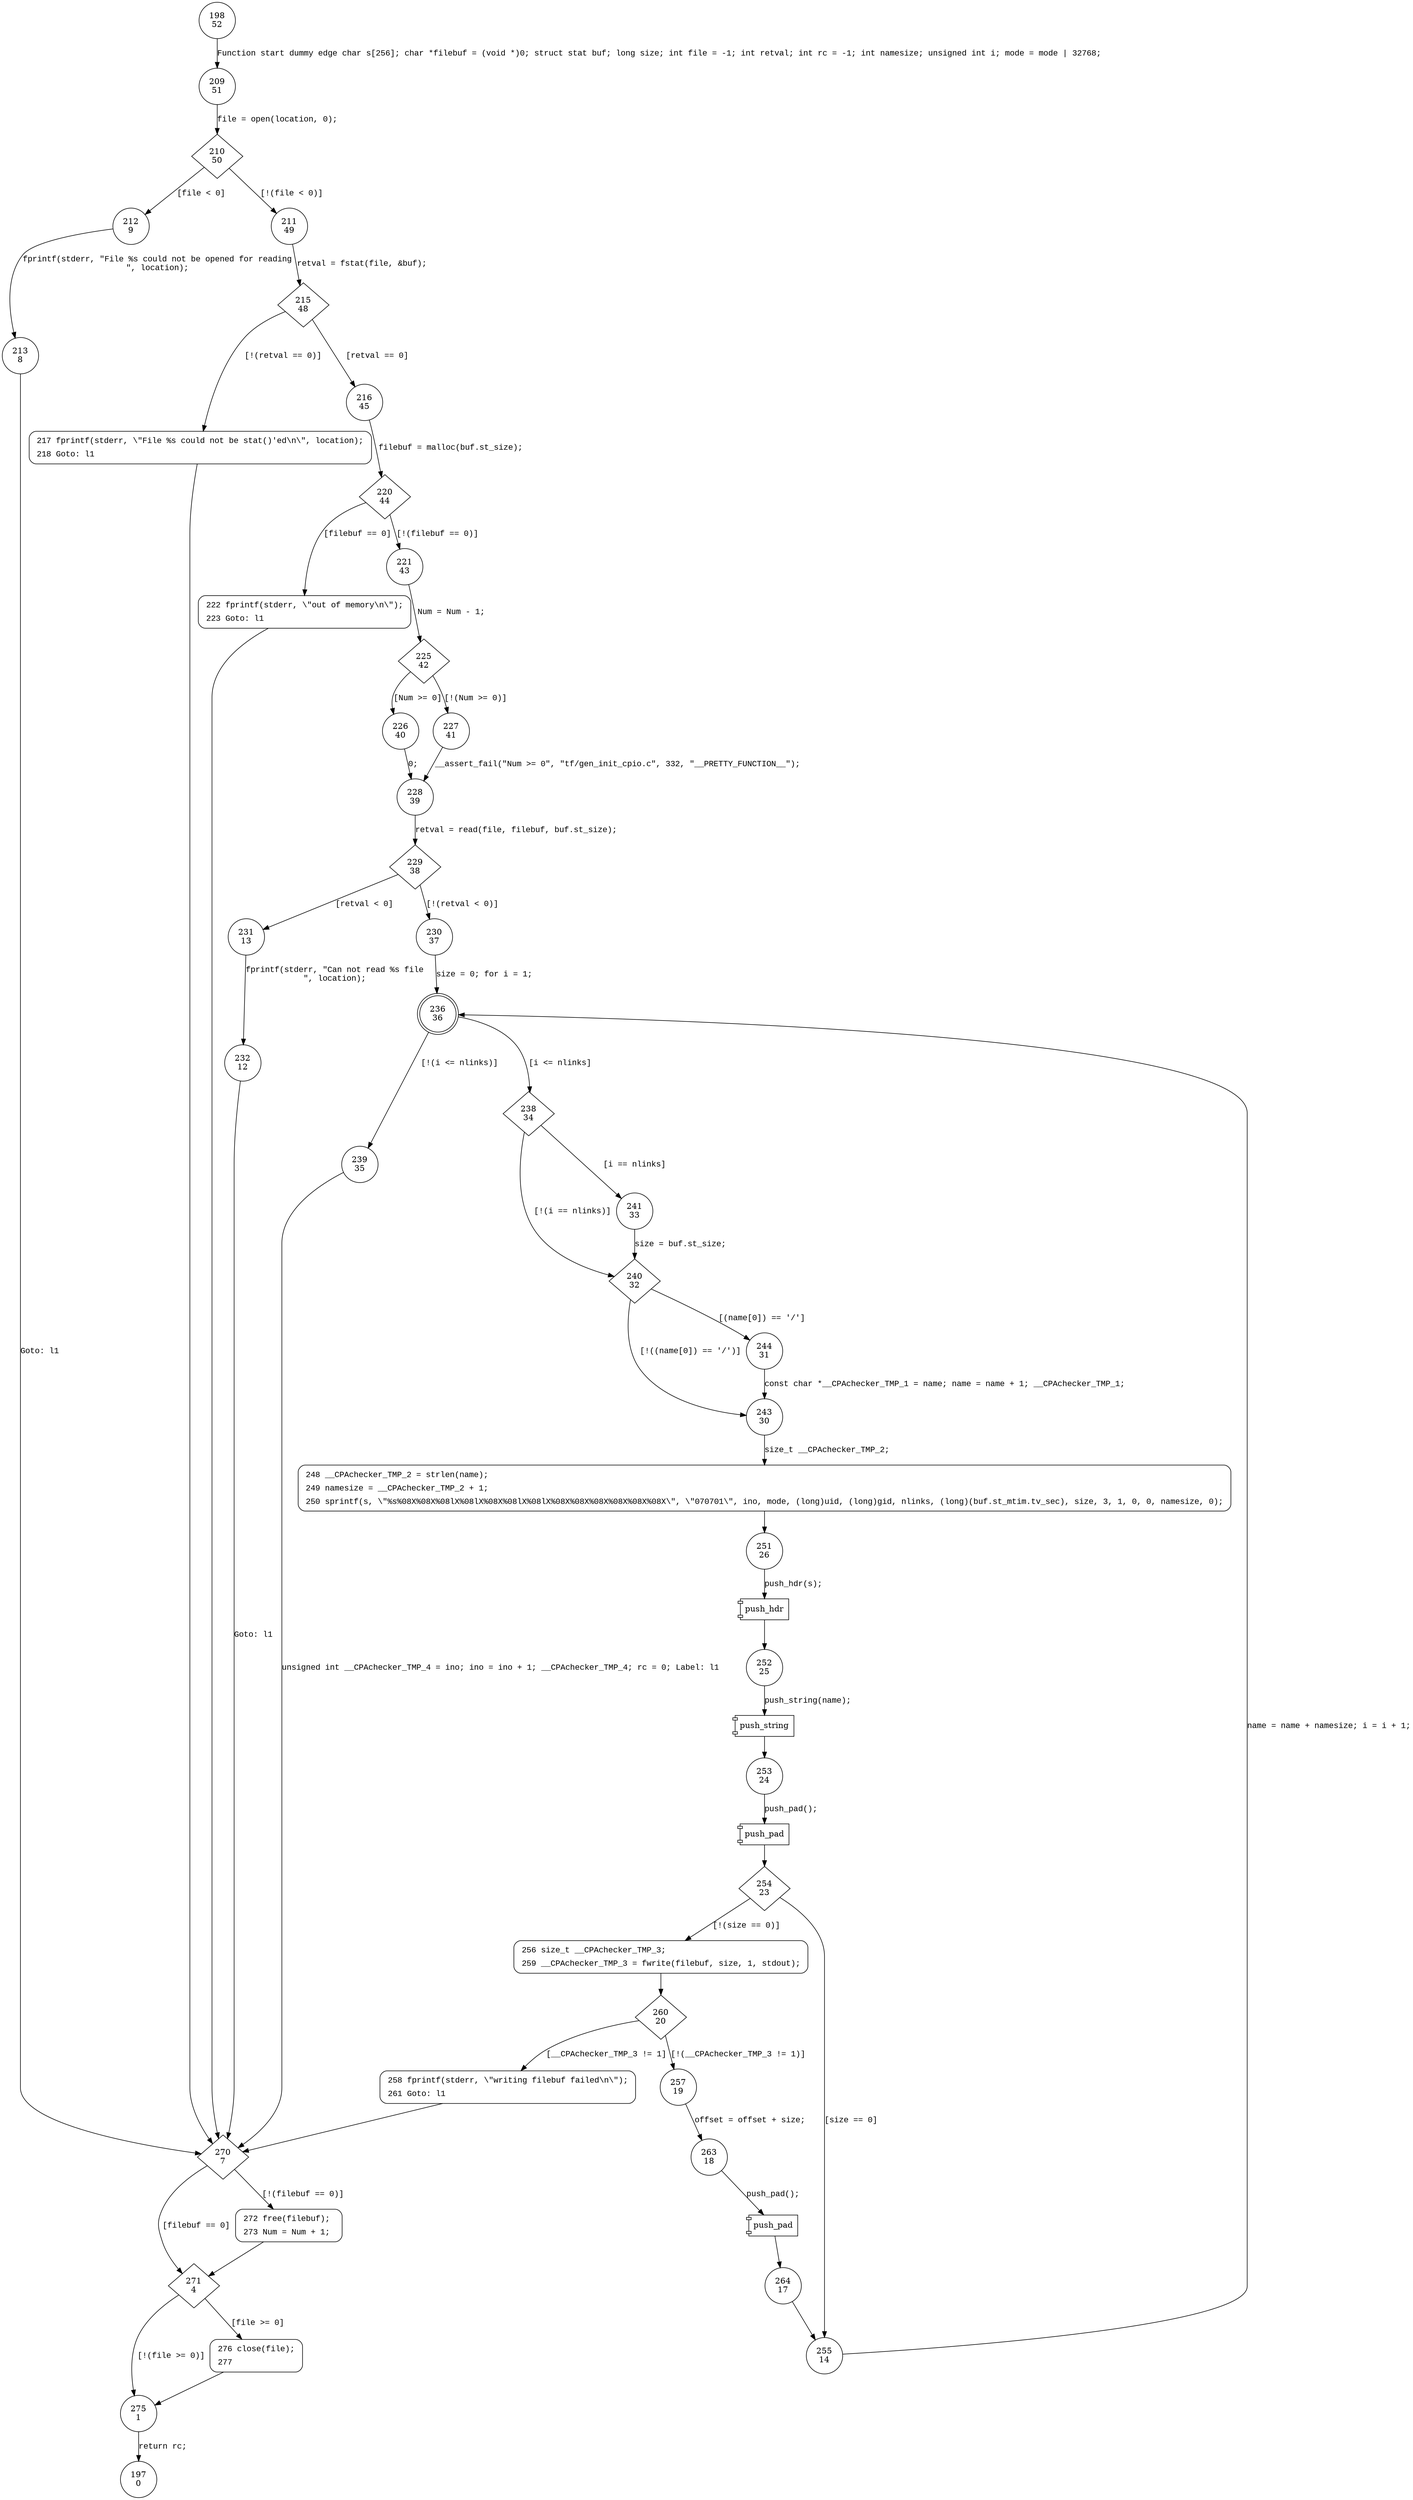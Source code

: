 digraph cpio_mkfile {
198 [shape="circle" label="198\n52"]
209 [shape="circle" label="209\n51"]
210 [shape="diamond" label="210\n50"]
212 [shape="circle" label="212\n9"]
211 [shape="circle" label="211\n49"]
215 [shape="diamond" label="215\n48"]
216 [shape="circle" label="216\n45"]
217 [shape="circle" label="217\n47"]
270 [shape="diamond" label="270\n7"]
271 [shape="diamond" label="271\n4"]
272 [shape="circle" label="272\n6"]
276 [shape="circle" label="276\n3"]
275 [shape="circle" label="275\n1"]
197 [shape="circle" label="197\n0"]
220 [shape="diamond" label="220\n44"]
222 [shape="circle" label="222\n11"]
221 [shape="circle" label="221\n43"]
225 [shape="diamond" label="225\n42"]
226 [shape="circle" label="226\n40"]
227 [shape="circle" label="227\n41"]
228 [shape="circle" label="228\n39"]
229 [shape="diamond" label="229\n38"]
231 [shape="circle" label="231\n13"]
230 [shape="circle" label="230\n37"]
236 [shape="doublecircle" label="236\n36"]
238 [shape="diamond" label="238\n34"]
239 [shape="circle" label="239\n35"]
241 [shape="circle" label="241\n33"]
240 [shape="diamond" label="240\n32"]
244 [shape="circle" label="244\n31"]
243 [shape="circle" label="243\n30"]
248 [shape="circle" label="248\n29"]
251 [shape="circle" label="251\n26"]
252 [shape="circle" label="252\n25"]
253 [shape="circle" label="253\n24"]
254 [shape="diamond" label="254\n23"]
255 [shape="circle" label="255\n14"]
256 [shape="circle" label="256\n22"]
260 [shape="diamond" label="260\n20"]
258 [shape="circle" label="258\n16"]
257 [shape="circle" label="257\n19"]
263 [shape="circle" label="263\n18"]
264 [shape="circle" label="264\n17"]
232 [shape="circle" label="232\n12"]
213 [shape="circle" label="213\n8"]
217 [style="filled,bold" penwidth="1" fillcolor="white" fontname="Courier New" shape="Mrecord" label=<<table border="0" cellborder="0" cellpadding="3" bgcolor="white"><tr><td align="right">217</td><td align="left">fprintf(stderr, \"File %s could not be stat()'ed\n\", location);</td></tr><tr><td align="right">218</td><td align="left">Goto: l1</td></tr></table>>]
217 -> 270[label=""]
272 [style="filled,bold" penwidth="1" fillcolor="white" fontname="Courier New" shape="Mrecord" label=<<table border="0" cellborder="0" cellpadding="3" bgcolor="white"><tr><td align="right">272</td><td align="left">free(filebuf);</td></tr><tr><td align="right">273</td><td align="left">Num = Num + 1; </td></tr></table>>]
272 -> 271[label=""]
276 [style="filled,bold" penwidth="1" fillcolor="white" fontname="Courier New" shape="Mrecord" label=<<table border="0" cellborder="0" cellpadding="3" bgcolor="white"><tr><td align="right">276</td><td align="left">close(file);</td></tr><tr><td align="right">277</td><td align="left"></td></tr></table>>]
276 -> 275[label=""]
248 [style="filled,bold" penwidth="1" fillcolor="white" fontname="Courier New" shape="Mrecord" label=<<table border="0" cellborder="0" cellpadding="3" bgcolor="white"><tr><td align="right">248</td><td align="left">__CPAchecker_TMP_2 = strlen(name);</td></tr><tr><td align="right">249</td><td align="left">namesize = __CPAchecker_TMP_2 + 1;</td></tr><tr><td align="right">250</td><td align="left">sprintf(s, \"%s%08X%08X%08lX%08lX%08X%08lX%08lX%08X%08X%08X%08X%08X%08X\", \"070701\", ino, mode, (long)uid, (long)gid, nlinks, (long)(buf.st_mtim.tv_sec), size, 3, 1, 0, 0, namesize, 0);</td></tr></table>>]
248 -> 251[label=""]
256 [style="filled,bold" penwidth="1" fillcolor="white" fontname="Courier New" shape="Mrecord" label=<<table border="0" cellborder="0" cellpadding="3" bgcolor="white"><tr><td align="right">256</td><td align="left">size_t __CPAchecker_TMP_3;</td></tr><tr><td align="right">259</td><td align="left">__CPAchecker_TMP_3 = fwrite(filebuf, size, 1, stdout);</td></tr></table>>]
256 -> 260[label=""]
258 [style="filled,bold" penwidth="1" fillcolor="white" fontname="Courier New" shape="Mrecord" label=<<table border="0" cellborder="0" cellpadding="3" bgcolor="white"><tr><td align="right">258</td><td align="left">fprintf(stderr, \"writing filebuf failed\n\");</td></tr><tr><td align="right">261</td><td align="left">Goto: l1</td></tr></table>>]
258 -> 270[label=""]
222 [style="filled,bold" penwidth="1" fillcolor="white" fontname="Courier New" shape="Mrecord" label=<<table border="0" cellborder="0" cellpadding="3" bgcolor="white"><tr><td align="right">222</td><td align="left">fprintf(stderr, \"out of memory\n\");</td></tr><tr><td align="right">223</td><td align="left">Goto: l1</td></tr></table>>]
222 -> 270[label=""]
198 -> 209 [label="Function start dummy edge char s[256]; char *filebuf = (void *)0; struct stat buf; long size; int file = -1; int retval; int rc = -1; int namesize; unsigned int i; mode = mode | 32768;" fontname="Courier New"]
210 -> 212 [label="[file < 0]" fontname="Courier New"]
210 -> 211 [label="[!(file < 0)]" fontname="Courier New"]
215 -> 216 [label="[retval == 0]" fontname="Courier New"]
215 -> 217 [label="[!(retval == 0)]" fontname="Courier New"]
270 -> 271 [label="[filebuf == 0]" fontname="Courier New"]
270 -> 272 [label="[!(filebuf == 0)]" fontname="Courier New"]
271 -> 276 [label="[file >= 0]" fontname="Courier New"]
271 -> 275 [label="[!(file >= 0)]" fontname="Courier New"]
275 -> 197 [label="return rc;" fontname="Courier New"]
216 -> 220 [label="filebuf = malloc(buf.st_size);" fontname="Courier New"]
220 -> 222 [label="[filebuf == 0]" fontname="Courier New"]
220 -> 221 [label="[!(filebuf == 0)]" fontname="Courier New"]
225 -> 226 [label="[Num >= 0]" fontname="Courier New"]
225 -> 227 [label="[!(Num >= 0)]" fontname="Courier New"]
228 -> 229 [label="retval = read(file, filebuf, buf.st_size);" fontname="Courier New"]
229 -> 231 [label="[retval < 0]" fontname="Courier New"]
229 -> 230 [label="[!(retval < 0)]" fontname="Courier New"]
236 -> 238 [label="[i <= nlinks]" fontname="Courier New"]
236 -> 239 [label="[!(i <= nlinks)]" fontname="Courier New"]
238 -> 241 [label="[i == nlinks]" fontname="Courier New"]
238 -> 240 [label="[!(i == nlinks)]" fontname="Courier New"]
240 -> 244 [label="[(name[0]) == '/']" fontname="Courier New"]
240 -> 243 [label="[!((name[0]) == '/')]" fontname="Courier New"]
243 -> 248 [label="size_t __CPAchecker_TMP_2;" fontname="Courier New"]
100002 [shape="component" label="push_hdr"]
251 -> 100002 [label="push_hdr(s);" fontname="Courier New"]
100002 -> 252 [label="" fontname="Courier New"]
100003 [shape="component" label="push_string"]
252 -> 100003 [label="push_string(name);" fontname="Courier New"]
100003 -> 253 [label="" fontname="Courier New"]
100004 [shape="component" label="push_pad"]
253 -> 100004 [label="push_pad();" fontname="Courier New"]
100004 -> 254 [label="" fontname="Courier New"]
254 -> 255 [label="[size == 0]" fontname="Courier New"]
254 -> 256 [label="[!(size == 0)]" fontname="Courier New"]
260 -> 258 [label="[__CPAchecker_TMP_3 != 1]" fontname="Courier New"]
260 -> 257 [label="[!(__CPAchecker_TMP_3 != 1)]" fontname="Courier New"]
100005 [shape="component" label="push_pad"]
263 -> 100005 [label="push_pad();" fontname="Courier New"]
100005 -> 264 [label="" fontname="Courier New"]
255 -> 236 [label="name = name + namesize; i = i + 1;" fontname="Courier New"]
244 -> 243 [label="const char *__CPAchecker_TMP_1 = name; name = name + 1; __CPAchecker_TMP_1; " fontname="Courier New"]
231 -> 232 [label="fprintf(stderr, \"Can not read %s file\n\", location);" fontname="Courier New"]
226 -> 228 [label="0;" fontname="Courier New"]
212 -> 213 [label="fprintf(stderr, \"File %s could not be opened for reading\n\", location);" fontname="Courier New"]
209 -> 210 [label="file = open(location, 0);" fontname="Courier New"]
211 -> 215 [label="retval = fstat(file, &buf);" fontname="Courier New"]
221 -> 225 [label="Num = Num - 1;" fontname="Courier New"]
227 -> 228 [label="__assert_fail(\"Num >= 0\", \"tf/gen_init_cpio.c\", 332, \"__PRETTY_FUNCTION__\");" fontname="Courier New"]
230 -> 236 [label="size = 0; for i = 1;" fontname="Courier New"]
239 -> 270 [label="unsigned int __CPAchecker_TMP_4 = ino; ino = ino + 1; __CPAchecker_TMP_4; rc = 0; Label: l1" fontname="Courier New"]
257 -> 263 [label="offset = offset + size;" fontname="Courier New"]
264 -> 255 [label="" fontname="Courier New"]
241 -> 240 [label="size = buf.st_size; " fontname="Courier New"]
232 -> 270 [label="Goto: l1" fontname="Courier New"]
213 -> 270 [label="Goto: l1" fontname="Courier New"]
}